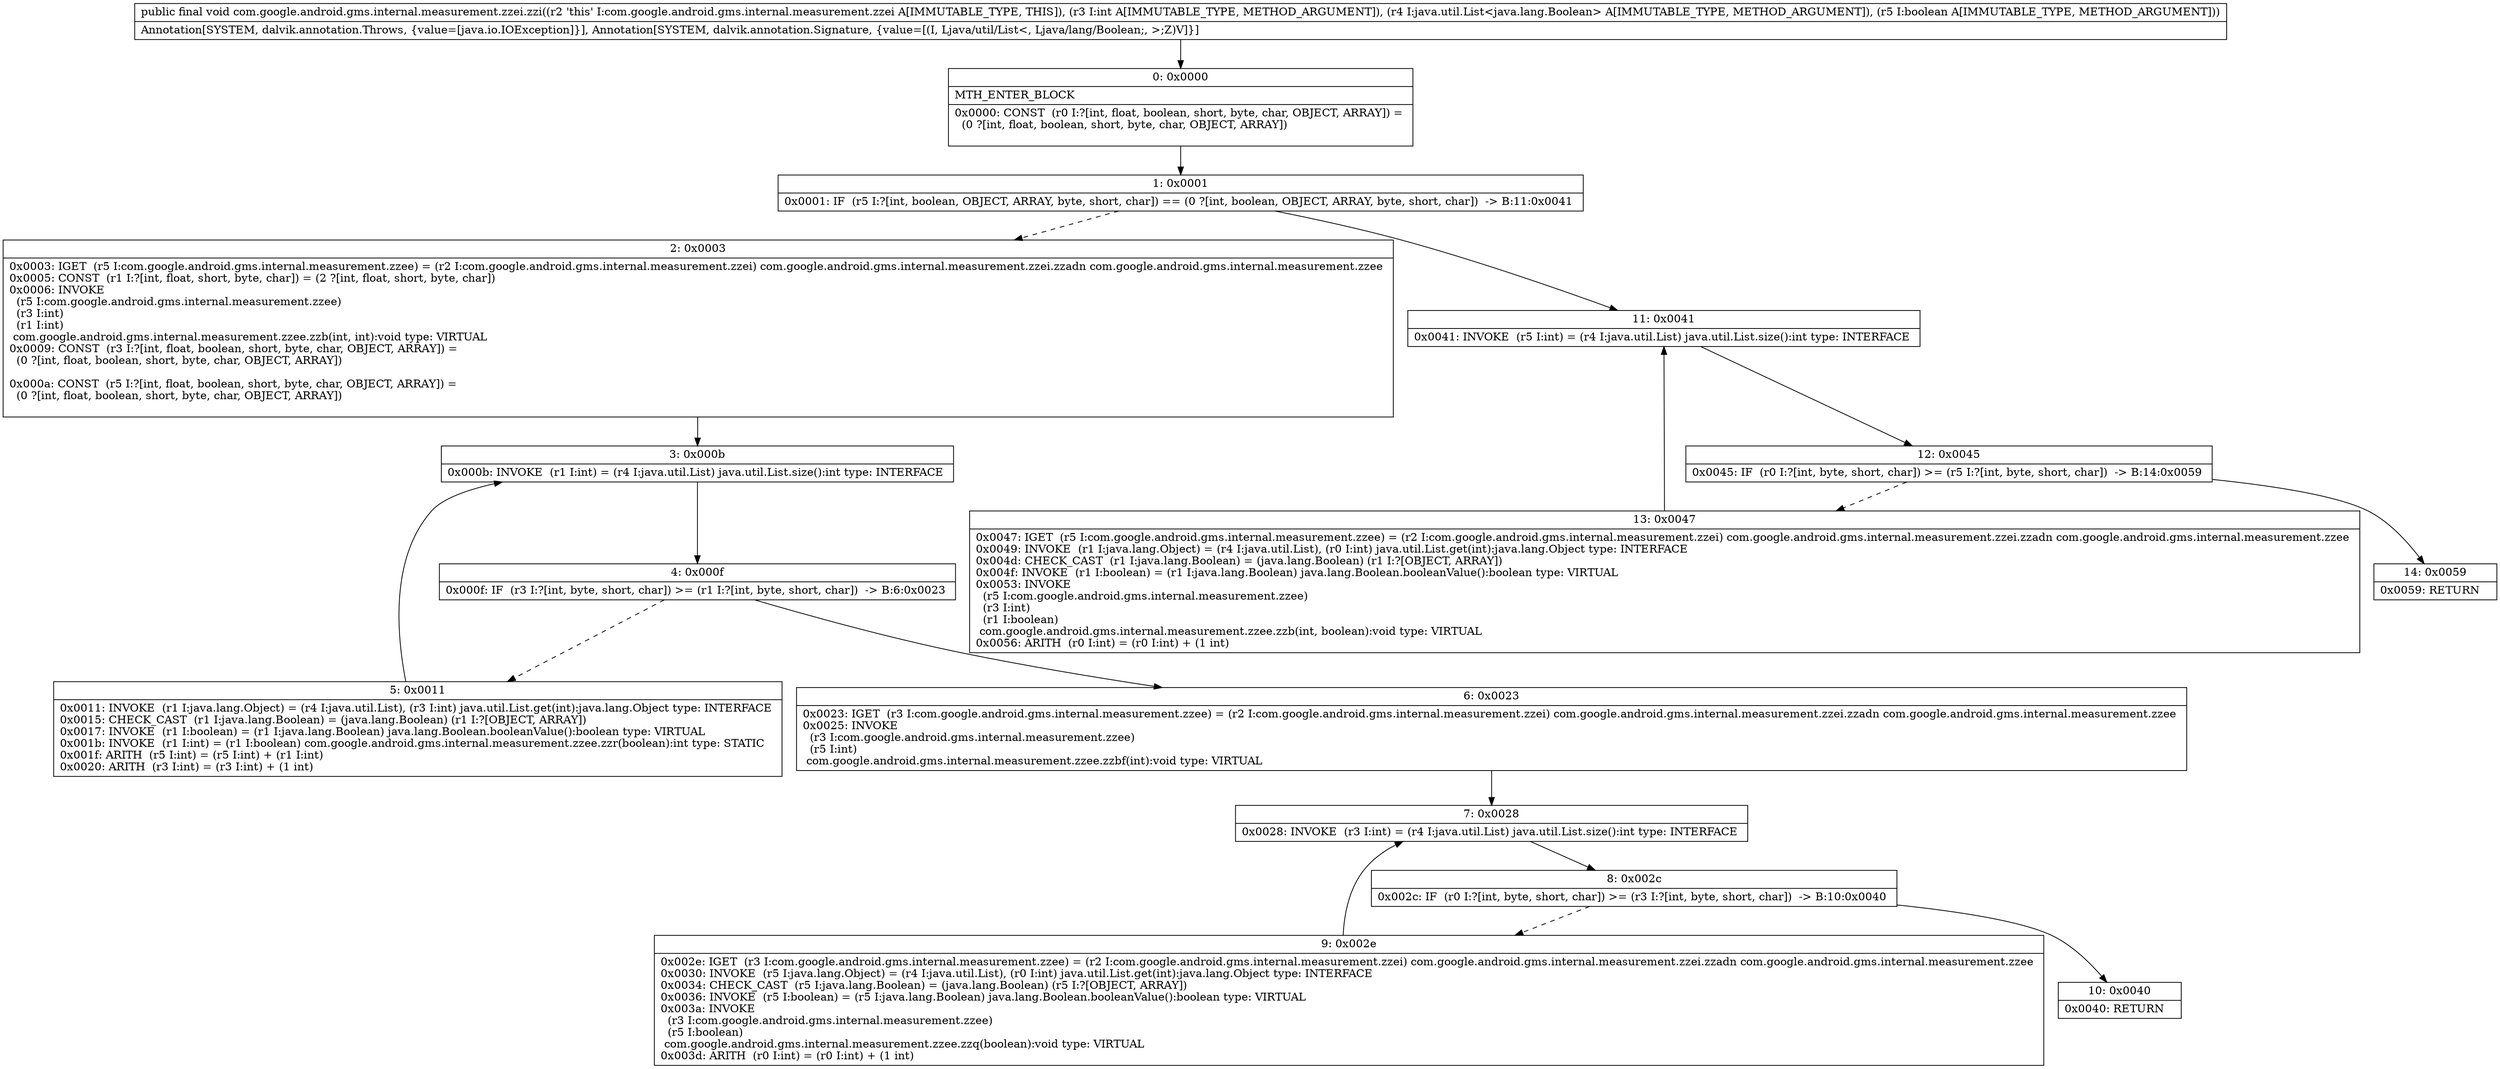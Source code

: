 digraph "CFG forcom.google.android.gms.internal.measurement.zzei.zzi(ILjava\/util\/List;Z)V" {
Node_0 [shape=record,label="{0\:\ 0x0000|MTH_ENTER_BLOCK\l|0x0000: CONST  (r0 I:?[int, float, boolean, short, byte, char, OBJECT, ARRAY]) = \l  (0 ?[int, float, boolean, short, byte, char, OBJECT, ARRAY])\l \l}"];
Node_1 [shape=record,label="{1\:\ 0x0001|0x0001: IF  (r5 I:?[int, boolean, OBJECT, ARRAY, byte, short, char]) == (0 ?[int, boolean, OBJECT, ARRAY, byte, short, char])  \-\> B:11:0x0041 \l}"];
Node_2 [shape=record,label="{2\:\ 0x0003|0x0003: IGET  (r5 I:com.google.android.gms.internal.measurement.zzee) = (r2 I:com.google.android.gms.internal.measurement.zzei) com.google.android.gms.internal.measurement.zzei.zzadn com.google.android.gms.internal.measurement.zzee \l0x0005: CONST  (r1 I:?[int, float, short, byte, char]) = (2 ?[int, float, short, byte, char]) \l0x0006: INVOKE  \l  (r5 I:com.google.android.gms.internal.measurement.zzee)\l  (r3 I:int)\l  (r1 I:int)\l com.google.android.gms.internal.measurement.zzee.zzb(int, int):void type: VIRTUAL \l0x0009: CONST  (r3 I:?[int, float, boolean, short, byte, char, OBJECT, ARRAY]) = \l  (0 ?[int, float, boolean, short, byte, char, OBJECT, ARRAY])\l \l0x000a: CONST  (r5 I:?[int, float, boolean, short, byte, char, OBJECT, ARRAY]) = \l  (0 ?[int, float, boolean, short, byte, char, OBJECT, ARRAY])\l \l}"];
Node_3 [shape=record,label="{3\:\ 0x000b|0x000b: INVOKE  (r1 I:int) = (r4 I:java.util.List) java.util.List.size():int type: INTERFACE \l}"];
Node_4 [shape=record,label="{4\:\ 0x000f|0x000f: IF  (r3 I:?[int, byte, short, char]) \>= (r1 I:?[int, byte, short, char])  \-\> B:6:0x0023 \l}"];
Node_5 [shape=record,label="{5\:\ 0x0011|0x0011: INVOKE  (r1 I:java.lang.Object) = (r4 I:java.util.List), (r3 I:int) java.util.List.get(int):java.lang.Object type: INTERFACE \l0x0015: CHECK_CAST  (r1 I:java.lang.Boolean) = (java.lang.Boolean) (r1 I:?[OBJECT, ARRAY]) \l0x0017: INVOKE  (r1 I:boolean) = (r1 I:java.lang.Boolean) java.lang.Boolean.booleanValue():boolean type: VIRTUAL \l0x001b: INVOKE  (r1 I:int) = (r1 I:boolean) com.google.android.gms.internal.measurement.zzee.zzr(boolean):int type: STATIC \l0x001f: ARITH  (r5 I:int) = (r5 I:int) + (r1 I:int) \l0x0020: ARITH  (r3 I:int) = (r3 I:int) + (1 int) \l}"];
Node_6 [shape=record,label="{6\:\ 0x0023|0x0023: IGET  (r3 I:com.google.android.gms.internal.measurement.zzee) = (r2 I:com.google.android.gms.internal.measurement.zzei) com.google.android.gms.internal.measurement.zzei.zzadn com.google.android.gms.internal.measurement.zzee \l0x0025: INVOKE  \l  (r3 I:com.google.android.gms.internal.measurement.zzee)\l  (r5 I:int)\l com.google.android.gms.internal.measurement.zzee.zzbf(int):void type: VIRTUAL \l}"];
Node_7 [shape=record,label="{7\:\ 0x0028|0x0028: INVOKE  (r3 I:int) = (r4 I:java.util.List) java.util.List.size():int type: INTERFACE \l}"];
Node_8 [shape=record,label="{8\:\ 0x002c|0x002c: IF  (r0 I:?[int, byte, short, char]) \>= (r3 I:?[int, byte, short, char])  \-\> B:10:0x0040 \l}"];
Node_9 [shape=record,label="{9\:\ 0x002e|0x002e: IGET  (r3 I:com.google.android.gms.internal.measurement.zzee) = (r2 I:com.google.android.gms.internal.measurement.zzei) com.google.android.gms.internal.measurement.zzei.zzadn com.google.android.gms.internal.measurement.zzee \l0x0030: INVOKE  (r5 I:java.lang.Object) = (r4 I:java.util.List), (r0 I:int) java.util.List.get(int):java.lang.Object type: INTERFACE \l0x0034: CHECK_CAST  (r5 I:java.lang.Boolean) = (java.lang.Boolean) (r5 I:?[OBJECT, ARRAY]) \l0x0036: INVOKE  (r5 I:boolean) = (r5 I:java.lang.Boolean) java.lang.Boolean.booleanValue():boolean type: VIRTUAL \l0x003a: INVOKE  \l  (r3 I:com.google.android.gms.internal.measurement.zzee)\l  (r5 I:boolean)\l com.google.android.gms.internal.measurement.zzee.zzq(boolean):void type: VIRTUAL \l0x003d: ARITH  (r0 I:int) = (r0 I:int) + (1 int) \l}"];
Node_10 [shape=record,label="{10\:\ 0x0040|0x0040: RETURN   \l}"];
Node_11 [shape=record,label="{11\:\ 0x0041|0x0041: INVOKE  (r5 I:int) = (r4 I:java.util.List) java.util.List.size():int type: INTERFACE \l}"];
Node_12 [shape=record,label="{12\:\ 0x0045|0x0045: IF  (r0 I:?[int, byte, short, char]) \>= (r5 I:?[int, byte, short, char])  \-\> B:14:0x0059 \l}"];
Node_13 [shape=record,label="{13\:\ 0x0047|0x0047: IGET  (r5 I:com.google.android.gms.internal.measurement.zzee) = (r2 I:com.google.android.gms.internal.measurement.zzei) com.google.android.gms.internal.measurement.zzei.zzadn com.google.android.gms.internal.measurement.zzee \l0x0049: INVOKE  (r1 I:java.lang.Object) = (r4 I:java.util.List), (r0 I:int) java.util.List.get(int):java.lang.Object type: INTERFACE \l0x004d: CHECK_CAST  (r1 I:java.lang.Boolean) = (java.lang.Boolean) (r1 I:?[OBJECT, ARRAY]) \l0x004f: INVOKE  (r1 I:boolean) = (r1 I:java.lang.Boolean) java.lang.Boolean.booleanValue():boolean type: VIRTUAL \l0x0053: INVOKE  \l  (r5 I:com.google.android.gms.internal.measurement.zzee)\l  (r3 I:int)\l  (r1 I:boolean)\l com.google.android.gms.internal.measurement.zzee.zzb(int, boolean):void type: VIRTUAL \l0x0056: ARITH  (r0 I:int) = (r0 I:int) + (1 int) \l}"];
Node_14 [shape=record,label="{14\:\ 0x0059|0x0059: RETURN   \l}"];
MethodNode[shape=record,label="{public final void com.google.android.gms.internal.measurement.zzei.zzi((r2 'this' I:com.google.android.gms.internal.measurement.zzei A[IMMUTABLE_TYPE, THIS]), (r3 I:int A[IMMUTABLE_TYPE, METHOD_ARGUMENT]), (r4 I:java.util.List\<java.lang.Boolean\> A[IMMUTABLE_TYPE, METHOD_ARGUMENT]), (r5 I:boolean A[IMMUTABLE_TYPE, METHOD_ARGUMENT]))  | Annotation[SYSTEM, dalvik.annotation.Throws, \{value=[java.io.IOException]\}], Annotation[SYSTEM, dalvik.annotation.Signature, \{value=[(I, Ljava\/util\/List\<, Ljava\/lang\/Boolean;, \>;Z)V]\}]\l}"];
MethodNode -> Node_0;
Node_0 -> Node_1;
Node_1 -> Node_2[style=dashed];
Node_1 -> Node_11;
Node_2 -> Node_3;
Node_3 -> Node_4;
Node_4 -> Node_5[style=dashed];
Node_4 -> Node_6;
Node_5 -> Node_3;
Node_6 -> Node_7;
Node_7 -> Node_8;
Node_8 -> Node_9[style=dashed];
Node_8 -> Node_10;
Node_9 -> Node_7;
Node_11 -> Node_12;
Node_12 -> Node_13[style=dashed];
Node_12 -> Node_14;
Node_13 -> Node_11;
}

